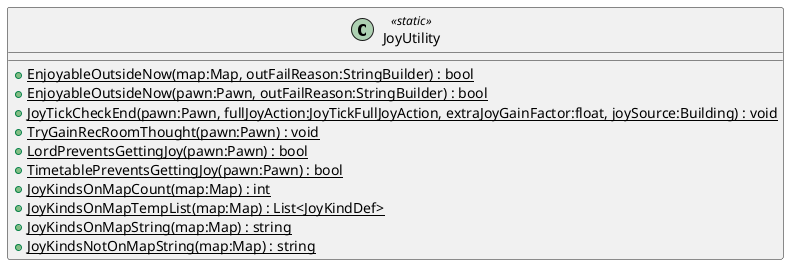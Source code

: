 @startuml
class JoyUtility <<static>> {
    + {static} EnjoyableOutsideNow(map:Map, outFailReason:StringBuilder) : bool
    + {static} EnjoyableOutsideNow(pawn:Pawn, outFailReason:StringBuilder) : bool
    + {static} JoyTickCheckEnd(pawn:Pawn, fullJoyAction:JoyTickFullJoyAction, extraJoyGainFactor:float, joySource:Building) : void
    + {static} TryGainRecRoomThought(pawn:Pawn) : void
    + {static} LordPreventsGettingJoy(pawn:Pawn) : bool
    + {static} TimetablePreventsGettingJoy(pawn:Pawn) : bool
    + {static} JoyKindsOnMapCount(map:Map) : int
    + {static} JoyKindsOnMapTempList(map:Map) : List<JoyKindDef>
    + {static} JoyKindsOnMapString(map:Map) : string
    + {static} JoyKindsNotOnMapString(map:Map) : string
}
@enduml

